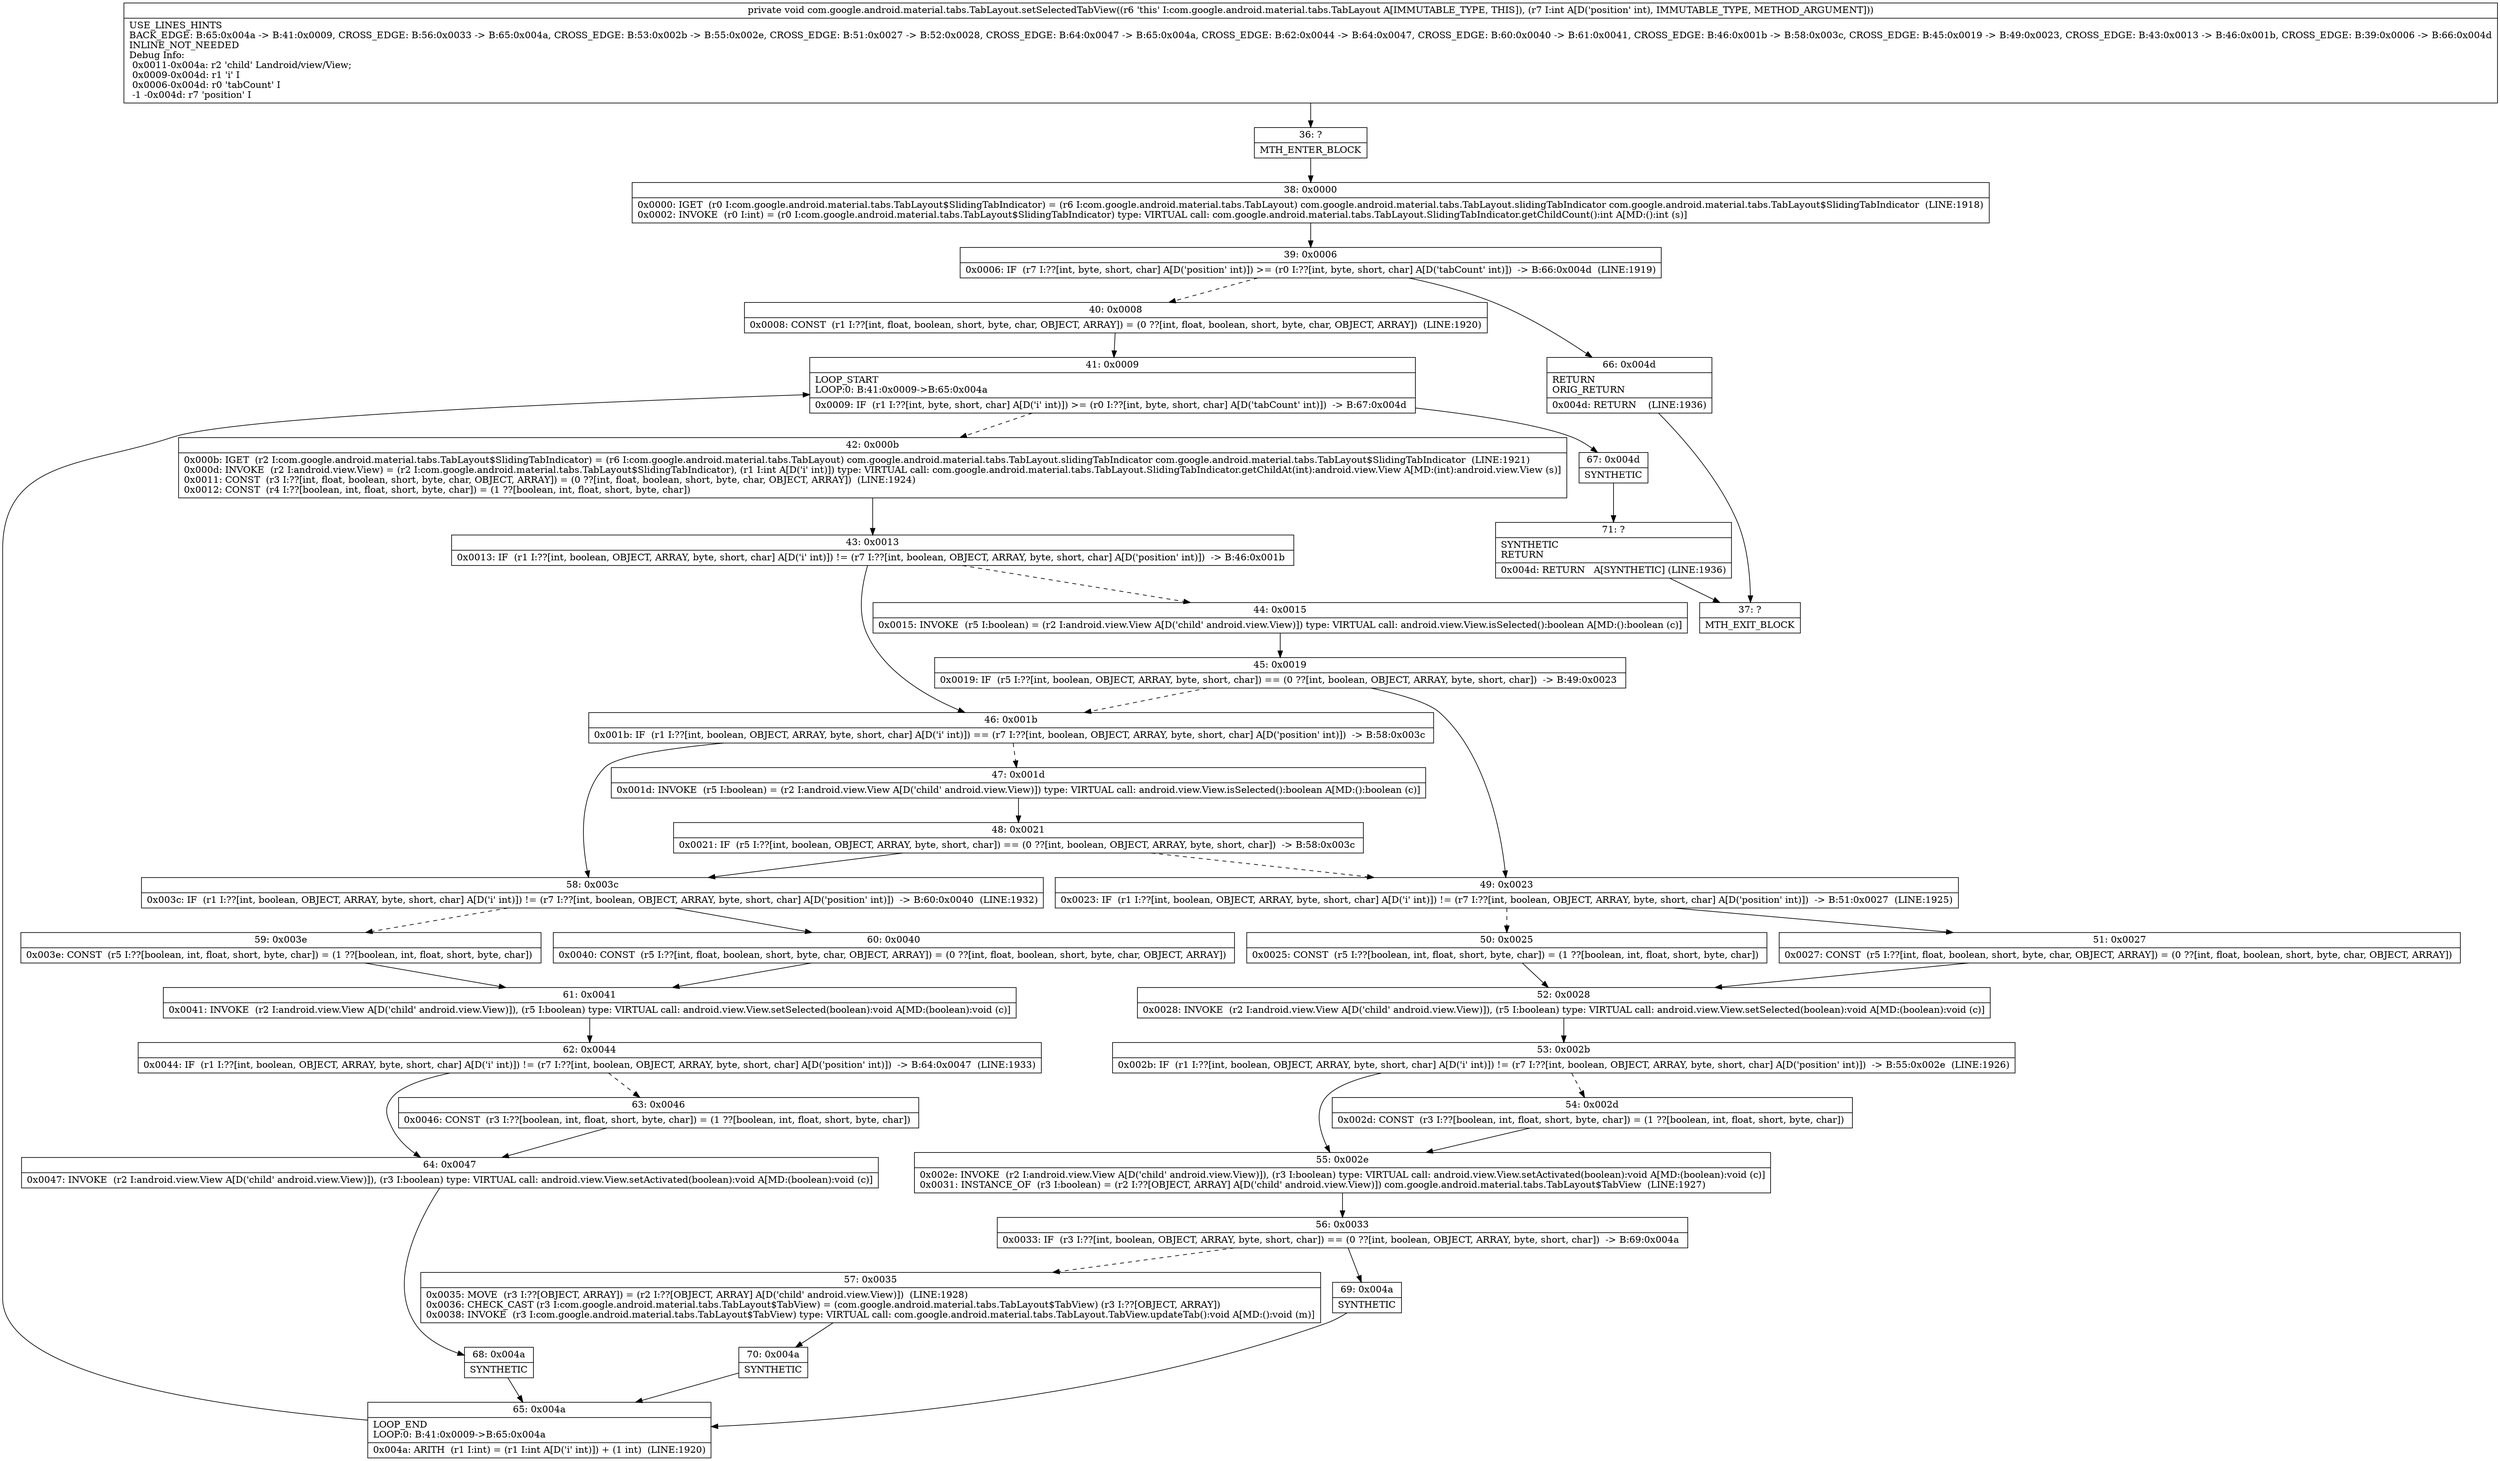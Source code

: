 digraph "CFG forcom.google.android.material.tabs.TabLayout.setSelectedTabView(I)V" {
Node_36 [shape=record,label="{36\:\ ?|MTH_ENTER_BLOCK\l}"];
Node_38 [shape=record,label="{38\:\ 0x0000|0x0000: IGET  (r0 I:com.google.android.material.tabs.TabLayout$SlidingTabIndicator) = (r6 I:com.google.android.material.tabs.TabLayout) com.google.android.material.tabs.TabLayout.slidingTabIndicator com.google.android.material.tabs.TabLayout$SlidingTabIndicator  (LINE:1918)\l0x0002: INVOKE  (r0 I:int) = (r0 I:com.google.android.material.tabs.TabLayout$SlidingTabIndicator) type: VIRTUAL call: com.google.android.material.tabs.TabLayout.SlidingTabIndicator.getChildCount():int A[MD:():int (s)]\l}"];
Node_39 [shape=record,label="{39\:\ 0x0006|0x0006: IF  (r7 I:??[int, byte, short, char] A[D('position' int)]) \>= (r0 I:??[int, byte, short, char] A[D('tabCount' int)])  \-\> B:66:0x004d  (LINE:1919)\l}"];
Node_40 [shape=record,label="{40\:\ 0x0008|0x0008: CONST  (r1 I:??[int, float, boolean, short, byte, char, OBJECT, ARRAY]) = (0 ??[int, float, boolean, short, byte, char, OBJECT, ARRAY])  (LINE:1920)\l}"];
Node_41 [shape=record,label="{41\:\ 0x0009|LOOP_START\lLOOP:0: B:41:0x0009\-\>B:65:0x004a\l|0x0009: IF  (r1 I:??[int, byte, short, char] A[D('i' int)]) \>= (r0 I:??[int, byte, short, char] A[D('tabCount' int)])  \-\> B:67:0x004d \l}"];
Node_42 [shape=record,label="{42\:\ 0x000b|0x000b: IGET  (r2 I:com.google.android.material.tabs.TabLayout$SlidingTabIndicator) = (r6 I:com.google.android.material.tabs.TabLayout) com.google.android.material.tabs.TabLayout.slidingTabIndicator com.google.android.material.tabs.TabLayout$SlidingTabIndicator  (LINE:1921)\l0x000d: INVOKE  (r2 I:android.view.View) = (r2 I:com.google.android.material.tabs.TabLayout$SlidingTabIndicator), (r1 I:int A[D('i' int)]) type: VIRTUAL call: com.google.android.material.tabs.TabLayout.SlidingTabIndicator.getChildAt(int):android.view.View A[MD:(int):android.view.View (s)]\l0x0011: CONST  (r3 I:??[int, float, boolean, short, byte, char, OBJECT, ARRAY]) = (0 ??[int, float, boolean, short, byte, char, OBJECT, ARRAY])  (LINE:1924)\l0x0012: CONST  (r4 I:??[boolean, int, float, short, byte, char]) = (1 ??[boolean, int, float, short, byte, char]) \l}"];
Node_43 [shape=record,label="{43\:\ 0x0013|0x0013: IF  (r1 I:??[int, boolean, OBJECT, ARRAY, byte, short, char] A[D('i' int)]) != (r7 I:??[int, boolean, OBJECT, ARRAY, byte, short, char] A[D('position' int)])  \-\> B:46:0x001b \l}"];
Node_44 [shape=record,label="{44\:\ 0x0015|0x0015: INVOKE  (r5 I:boolean) = (r2 I:android.view.View A[D('child' android.view.View)]) type: VIRTUAL call: android.view.View.isSelected():boolean A[MD:():boolean (c)]\l}"];
Node_45 [shape=record,label="{45\:\ 0x0019|0x0019: IF  (r5 I:??[int, boolean, OBJECT, ARRAY, byte, short, char]) == (0 ??[int, boolean, OBJECT, ARRAY, byte, short, char])  \-\> B:49:0x0023 \l}"];
Node_49 [shape=record,label="{49\:\ 0x0023|0x0023: IF  (r1 I:??[int, boolean, OBJECT, ARRAY, byte, short, char] A[D('i' int)]) != (r7 I:??[int, boolean, OBJECT, ARRAY, byte, short, char] A[D('position' int)])  \-\> B:51:0x0027  (LINE:1925)\l}"];
Node_50 [shape=record,label="{50\:\ 0x0025|0x0025: CONST  (r5 I:??[boolean, int, float, short, byte, char]) = (1 ??[boolean, int, float, short, byte, char]) \l}"];
Node_52 [shape=record,label="{52\:\ 0x0028|0x0028: INVOKE  (r2 I:android.view.View A[D('child' android.view.View)]), (r5 I:boolean) type: VIRTUAL call: android.view.View.setSelected(boolean):void A[MD:(boolean):void (c)]\l}"];
Node_53 [shape=record,label="{53\:\ 0x002b|0x002b: IF  (r1 I:??[int, boolean, OBJECT, ARRAY, byte, short, char] A[D('i' int)]) != (r7 I:??[int, boolean, OBJECT, ARRAY, byte, short, char] A[D('position' int)])  \-\> B:55:0x002e  (LINE:1926)\l}"];
Node_54 [shape=record,label="{54\:\ 0x002d|0x002d: CONST  (r3 I:??[boolean, int, float, short, byte, char]) = (1 ??[boolean, int, float, short, byte, char]) \l}"];
Node_55 [shape=record,label="{55\:\ 0x002e|0x002e: INVOKE  (r2 I:android.view.View A[D('child' android.view.View)]), (r3 I:boolean) type: VIRTUAL call: android.view.View.setActivated(boolean):void A[MD:(boolean):void (c)]\l0x0031: INSTANCE_OF  (r3 I:boolean) = (r2 I:??[OBJECT, ARRAY] A[D('child' android.view.View)]) com.google.android.material.tabs.TabLayout$TabView  (LINE:1927)\l}"];
Node_56 [shape=record,label="{56\:\ 0x0033|0x0033: IF  (r3 I:??[int, boolean, OBJECT, ARRAY, byte, short, char]) == (0 ??[int, boolean, OBJECT, ARRAY, byte, short, char])  \-\> B:69:0x004a \l}"];
Node_57 [shape=record,label="{57\:\ 0x0035|0x0035: MOVE  (r3 I:??[OBJECT, ARRAY]) = (r2 I:??[OBJECT, ARRAY] A[D('child' android.view.View)])  (LINE:1928)\l0x0036: CHECK_CAST (r3 I:com.google.android.material.tabs.TabLayout$TabView) = (com.google.android.material.tabs.TabLayout$TabView) (r3 I:??[OBJECT, ARRAY]) \l0x0038: INVOKE  (r3 I:com.google.android.material.tabs.TabLayout$TabView) type: VIRTUAL call: com.google.android.material.tabs.TabLayout.TabView.updateTab():void A[MD:():void (m)]\l}"];
Node_70 [shape=record,label="{70\:\ 0x004a|SYNTHETIC\l}"];
Node_65 [shape=record,label="{65\:\ 0x004a|LOOP_END\lLOOP:0: B:41:0x0009\-\>B:65:0x004a\l|0x004a: ARITH  (r1 I:int) = (r1 I:int A[D('i' int)]) + (1 int)  (LINE:1920)\l}"];
Node_69 [shape=record,label="{69\:\ 0x004a|SYNTHETIC\l}"];
Node_51 [shape=record,label="{51\:\ 0x0027|0x0027: CONST  (r5 I:??[int, float, boolean, short, byte, char, OBJECT, ARRAY]) = (0 ??[int, float, boolean, short, byte, char, OBJECT, ARRAY]) \l}"];
Node_46 [shape=record,label="{46\:\ 0x001b|0x001b: IF  (r1 I:??[int, boolean, OBJECT, ARRAY, byte, short, char] A[D('i' int)]) == (r7 I:??[int, boolean, OBJECT, ARRAY, byte, short, char] A[D('position' int)])  \-\> B:58:0x003c \l}"];
Node_47 [shape=record,label="{47\:\ 0x001d|0x001d: INVOKE  (r5 I:boolean) = (r2 I:android.view.View A[D('child' android.view.View)]) type: VIRTUAL call: android.view.View.isSelected():boolean A[MD:():boolean (c)]\l}"];
Node_48 [shape=record,label="{48\:\ 0x0021|0x0021: IF  (r5 I:??[int, boolean, OBJECT, ARRAY, byte, short, char]) == (0 ??[int, boolean, OBJECT, ARRAY, byte, short, char])  \-\> B:58:0x003c \l}"];
Node_58 [shape=record,label="{58\:\ 0x003c|0x003c: IF  (r1 I:??[int, boolean, OBJECT, ARRAY, byte, short, char] A[D('i' int)]) != (r7 I:??[int, boolean, OBJECT, ARRAY, byte, short, char] A[D('position' int)])  \-\> B:60:0x0040  (LINE:1932)\l}"];
Node_59 [shape=record,label="{59\:\ 0x003e|0x003e: CONST  (r5 I:??[boolean, int, float, short, byte, char]) = (1 ??[boolean, int, float, short, byte, char]) \l}"];
Node_61 [shape=record,label="{61\:\ 0x0041|0x0041: INVOKE  (r2 I:android.view.View A[D('child' android.view.View)]), (r5 I:boolean) type: VIRTUAL call: android.view.View.setSelected(boolean):void A[MD:(boolean):void (c)]\l}"];
Node_62 [shape=record,label="{62\:\ 0x0044|0x0044: IF  (r1 I:??[int, boolean, OBJECT, ARRAY, byte, short, char] A[D('i' int)]) != (r7 I:??[int, boolean, OBJECT, ARRAY, byte, short, char] A[D('position' int)])  \-\> B:64:0x0047  (LINE:1933)\l}"];
Node_63 [shape=record,label="{63\:\ 0x0046|0x0046: CONST  (r3 I:??[boolean, int, float, short, byte, char]) = (1 ??[boolean, int, float, short, byte, char]) \l}"];
Node_64 [shape=record,label="{64\:\ 0x0047|0x0047: INVOKE  (r2 I:android.view.View A[D('child' android.view.View)]), (r3 I:boolean) type: VIRTUAL call: android.view.View.setActivated(boolean):void A[MD:(boolean):void (c)]\l}"];
Node_68 [shape=record,label="{68\:\ 0x004a|SYNTHETIC\l}"];
Node_60 [shape=record,label="{60\:\ 0x0040|0x0040: CONST  (r5 I:??[int, float, boolean, short, byte, char, OBJECT, ARRAY]) = (0 ??[int, float, boolean, short, byte, char, OBJECT, ARRAY]) \l}"];
Node_67 [shape=record,label="{67\:\ 0x004d|SYNTHETIC\l}"];
Node_71 [shape=record,label="{71\:\ ?|SYNTHETIC\lRETURN\l|0x004d: RETURN   A[SYNTHETIC] (LINE:1936)\l}"];
Node_37 [shape=record,label="{37\:\ ?|MTH_EXIT_BLOCK\l}"];
Node_66 [shape=record,label="{66\:\ 0x004d|RETURN\lORIG_RETURN\l|0x004d: RETURN    (LINE:1936)\l}"];
MethodNode[shape=record,label="{private void com.google.android.material.tabs.TabLayout.setSelectedTabView((r6 'this' I:com.google.android.material.tabs.TabLayout A[IMMUTABLE_TYPE, THIS]), (r7 I:int A[D('position' int), IMMUTABLE_TYPE, METHOD_ARGUMENT]))  | USE_LINES_HINTS\lBACK_EDGE: B:65:0x004a \-\> B:41:0x0009, CROSS_EDGE: B:56:0x0033 \-\> B:65:0x004a, CROSS_EDGE: B:53:0x002b \-\> B:55:0x002e, CROSS_EDGE: B:51:0x0027 \-\> B:52:0x0028, CROSS_EDGE: B:64:0x0047 \-\> B:65:0x004a, CROSS_EDGE: B:62:0x0044 \-\> B:64:0x0047, CROSS_EDGE: B:60:0x0040 \-\> B:61:0x0041, CROSS_EDGE: B:46:0x001b \-\> B:58:0x003c, CROSS_EDGE: B:45:0x0019 \-\> B:49:0x0023, CROSS_EDGE: B:43:0x0013 \-\> B:46:0x001b, CROSS_EDGE: B:39:0x0006 \-\> B:66:0x004d\lINLINE_NOT_NEEDED\lDebug Info:\l  0x0011\-0x004a: r2 'child' Landroid\/view\/View;\l  0x0009\-0x004d: r1 'i' I\l  0x0006\-0x004d: r0 'tabCount' I\l  \-1 \-0x004d: r7 'position' I\l}"];
MethodNode -> Node_36;Node_36 -> Node_38;
Node_38 -> Node_39;
Node_39 -> Node_40[style=dashed];
Node_39 -> Node_66;
Node_40 -> Node_41;
Node_41 -> Node_42[style=dashed];
Node_41 -> Node_67;
Node_42 -> Node_43;
Node_43 -> Node_44[style=dashed];
Node_43 -> Node_46;
Node_44 -> Node_45;
Node_45 -> Node_46[style=dashed];
Node_45 -> Node_49;
Node_49 -> Node_50[style=dashed];
Node_49 -> Node_51;
Node_50 -> Node_52;
Node_52 -> Node_53;
Node_53 -> Node_54[style=dashed];
Node_53 -> Node_55;
Node_54 -> Node_55;
Node_55 -> Node_56;
Node_56 -> Node_57[style=dashed];
Node_56 -> Node_69;
Node_57 -> Node_70;
Node_70 -> Node_65;
Node_65 -> Node_41;
Node_69 -> Node_65;
Node_51 -> Node_52;
Node_46 -> Node_47[style=dashed];
Node_46 -> Node_58;
Node_47 -> Node_48;
Node_48 -> Node_49[style=dashed];
Node_48 -> Node_58;
Node_58 -> Node_59[style=dashed];
Node_58 -> Node_60;
Node_59 -> Node_61;
Node_61 -> Node_62;
Node_62 -> Node_63[style=dashed];
Node_62 -> Node_64;
Node_63 -> Node_64;
Node_64 -> Node_68;
Node_68 -> Node_65;
Node_60 -> Node_61;
Node_67 -> Node_71;
Node_71 -> Node_37;
Node_66 -> Node_37;
}

